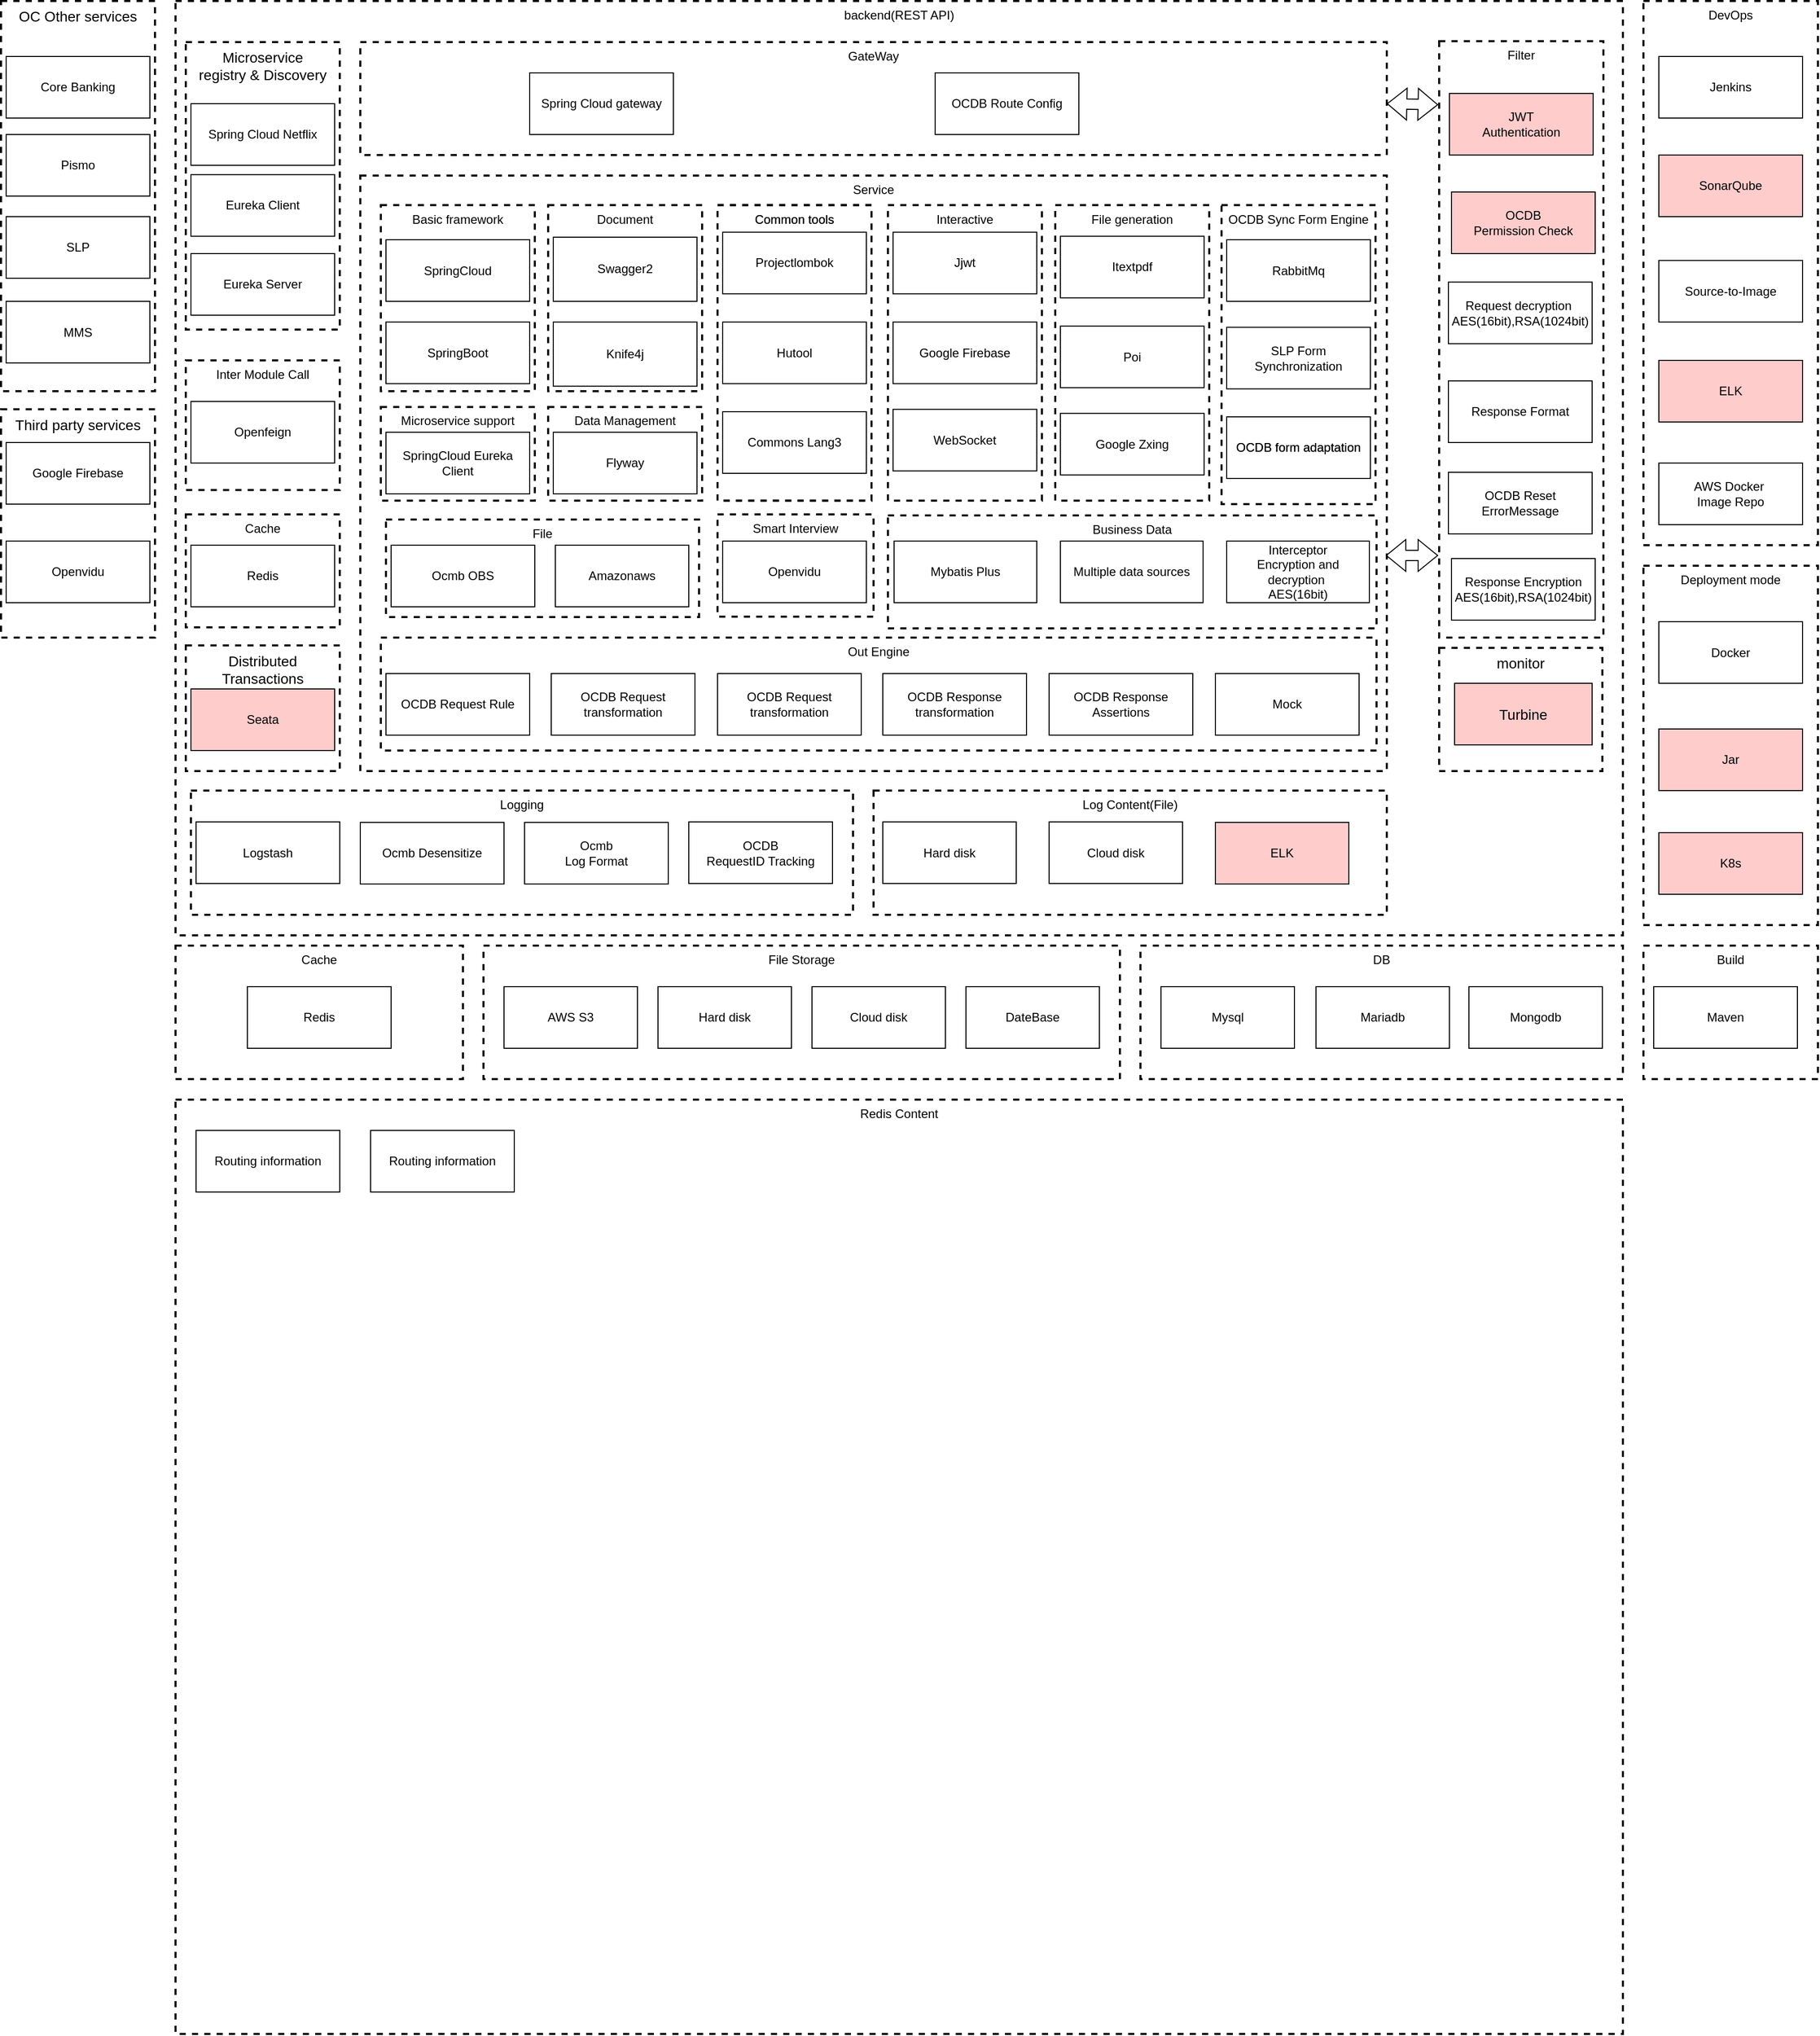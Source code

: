 <mxfile version="20.4.0" type="github"><diagram id="OInQUNuNO3AYRQuPPQoJ" name="第 1 页"><mxGraphModel dx="2062" dy="1122" grid="1" gridSize="10" guides="1" tooltips="1" connect="1" arrows="1" fold="1" page="1" pageScale="1" pageWidth="1100" pageHeight="850" math="0" shadow="0"><root><mxCell id="0"/><mxCell id="1" parent="0"/><mxCell id="1uEvt_R6zlW470bMk80g-106" value="&lt;span style=&quot;font-weight: 400;&quot;&gt;backend(REST API)&lt;/span&gt;" style="rounded=0;whiteSpace=wrap;html=1;dashed=1;strokeWidth=2;fillColor=none;verticalAlign=top;fontStyle=1" parent="1" vertex="1"><mxGeometry x="210" y="20" width="1410" height="910" as="geometry"/></mxCell><mxCell id="1uEvt_R6zlW470bMk80g-233" value="&lt;div&gt;&lt;span style=&quot;font-weight: 400;&quot;&gt;Filter&lt;/span&gt;&lt;/div&gt;" style="rounded=0;whiteSpace=wrap;html=1;dashed=1;strokeWidth=2;fillColor=none;verticalAlign=top;fontStyle=1" parent="1" vertex="1"><mxGeometry x="1441" y="59.12" width="160" height="580.88" as="geometry"/></mxCell><mxCell id="1uEvt_R6zlW470bMk80g-105" value="&lt;div&gt;&lt;span style=&quot;font-size: 14px; font-weight: 400;&quot;&gt;Third party services&lt;/span&gt;&lt;/div&gt;" style="rounded=0;whiteSpace=wrap;html=1;dashed=1;strokeWidth=2;fillColor=none;verticalAlign=top;fontStyle=1" parent="1" vertex="1"><mxGeometry x="40" y="417.68" width="150" height="222.32" as="geometry"/></mxCell><mxCell id="1uEvt_R6zlW470bMk80g-107" value="&lt;span style=&quot;font-weight: 400;&quot;&gt;Service&lt;/span&gt;" style="rounded=0;whiteSpace=wrap;html=1;dashed=1;strokeWidth=2;fillColor=none;verticalAlign=top;fontStyle=1" parent="1" vertex="1"><mxGeometry x="390" y="190" width="1000" height="580" as="geometry"/></mxCell><mxCell id="1uEvt_R6zlW470bMk80g-108" value="&lt;div&gt;&lt;span style=&quot;font-weight: 400;&quot;&gt;File generation&lt;/span&gt;&lt;/div&gt;" style="rounded=0;whiteSpace=wrap;html=1;dashed=1;strokeWidth=2;fillColor=none;verticalAlign=top;fontStyle=1" parent="1" vertex="1"><mxGeometry x="1067" y="218.75" width="150" height="287.87" as="geometry"/></mxCell><mxCell id="1uEvt_R6zlW470bMk80g-109" value="&lt;span style=&quot;font-weight: 400;&quot;&gt;Deployment mode&lt;/span&gt;" style="rounded=0;whiteSpace=wrap;html=1;dashed=1;strokeWidth=2;fillColor=none;verticalAlign=top;fontStyle=1" parent="1" vertex="1"><mxGeometry x="1640" y="570" width="170" height="350" as="geometry"/></mxCell><mxCell id="1uEvt_R6zlW470bMk80g-110" value="&lt;div&gt;&lt;span style=&quot;font-weight: 400;&quot;&gt;Inter&amp;nbsp;Module&amp;nbsp;Call&lt;/span&gt;&lt;/div&gt;" style="rounded=0;whiteSpace=wrap;html=1;dashed=1;strokeWidth=2;fillColor=none;verticalAlign=top;fontStyle=1" parent="1" vertex="1"><mxGeometry x="220" y="370" width="150" height="126.25" as="geometry"/></mxCell><mxCell id="1uEvt_R6zlW470bMk80g-111" value="&lt;div&gt;&lt;span style=&quot;font-weight: 400;&quot;&gt;DevOps&lt;/span&gt;&lt;/div&gt;" style="rounded=0;whiteSpace=wrap;html=1;dashed=1;strokeWidth=2;fillColor=none;verticalAlign=top;fontStyle=1" parent="1" vertex="1"><mxGeometry x="1640" y="20" width="170" height="530" as="geometry"/></mxCell><mxCell id="1uEvt_R6zlW470bMk80g-112" value="&lt;span style=&quot;font-weight: 400;&quot;&gt;OCDB Sync Form&amp;nbsp;Engine&lt;/span&gt;" style="rounded=0;whiteSpace=wrap;html=1;dashed=1;strokeWidth=2;fillColor=none;verticalAlign=top;fontStyle=1" parent="1" vertex="1"><mxGeometry x="1229" y="218.75" width="150" height="291.25" as="geometry"/></mxCell><mxCell id="1uEvt_R6zlW470bMk80g-113" value="&lt;span style=&quot;font-weight: 400;&quot;&gt;Out Engine&lt;/span&gt;" style="rounded=0;whiteSpace=wrap;html=1;dashed=1;strokeWidth=2;fillColor=none;verticalAlign=top;fontStyle=1" parent="1" vertex="1"><mxGeometry x="410" y="640" width="970" height="110" as="geometry"/></mxCell><mxCell id="1uEvt_R6zlW470bMk80g-114" value="&lt;div&gt;&lt;span style=&quot;font-weight: 400;&quot;&gt;GateWay&lt;/span&gt;&lt;/div&gt;" style="rounded=0;whiteSpace=wrap;html=1;dashed=1;strokeWidth=2;fillColor=none;verticalAlign=top;fontStyle=1" parent="1" vertex="1"><mxGeometry x="390" y="60" width="1000" height="110" as="geometry"/></mxCell><mxCell id="1uEvt_R6zlW470bMk80g-115" value="&lt;div&gt;&lt;span style=&quot;font-weight: 400;&quot;&gt;Cache&lt;/span&gt;&lt;/div&gt;" style="rounded=0;whiteSpace=wrap;html=1;dashed=1;strokeWidth=2;fillColor=none;verticalAlign=top;fontStyle=1" parent="1" vertex="1"><mxGeometry x="210" y="940" width="280" height="130" as="geometry"/></mxCell><mxCell id="1uEvt_R6zlW470bMk80g-116" value="&lt;div&gt;&lt;span style=&quot;font-weight: 400;&quot;&gt;DB&lt;/span&gt;&lt;/div&gt;" style="rounded=0;whiteSpace=wrap;html=1;dashed=1;strokeWidth=2;fillColor=none;verticalAlign=top;fontStyle=1" parent="1" vertex="1"><mxGeometry x="1150" y="940" width="470" height="130" as="geometry"/></mxCell><mxCell id="1uEvt_R6zlW470bMk80g-117" value="&lt;span style=&quot;font-weight: 400;&quot;&gt;File Storage&lt;/span&gt;" style="rounded=0;whiteSpace=wrap;html=1;dashed=1;strokeWidth=2;fillColor=none;verticalAlign=top;fontStyle=1" parent="1" vertex="1"><mxGeometry x="510" y="940" width="620" height="130" as="geometry"/></mxCell><mxCell id="1uEvt_R6zlW470bMk80g-118" value="&lt;div&gt;&lt;span style=&quot;font-weight: 400;&quot;&gt;Logging&lt;/span&gt;&lt;/div&gt;" style="rounded=0;whiteSpace=wrap;html=1;dashed=1;strokeWidth=2;fillColor=none;verticalAlign=top;fontStyle=1" parent="1" vertex="1"><mxGeometry x="225" y="789" width="645" height="121" as="geometry"/></mxCell><mxCell id="1uEvt_R6zlW470bMk80g-119" value="&lt;span style=&quot;font-size: 14px; font-weight: 400;&quot;&gt;Microservice &lt;br&gt;registry &amp;amp; Discovery&lt;/span&gt;" style="rounded=0;whiteSpace=wrap;html=1;dashed=1;strokeWidth=2;fillColor=none;verticalAlign=top;fontStyle=1" parent="1" vertex="1"><mxGeometry x="220" y="60" width="150" height="280" as="geometry"/></mxCell><mxCell id="1uEvt_R6zlW470bMk80g-123" value="Redis" style="rounded=0;whiteSpace=wrap;html=1;fontColor=#000000;fillColor=none;" parent="1" vertex="1"><mxGeometry x="280" y="980" width="140" height="60" as="geometry"/></mxCell><mxCell id="1uEvt_R6zlW470bMk80g-125" value="&lt;div&gt;&lt;span style=&quot;font-weight: 400;&quot;&gt;File&lt;/span&gt;&lt;/div&gt;" style="rounded=0;whiteSpace=wrap;html=1;dashed=1;strokeWidth=2;fillColor=none;verticalAlign=top;fontStyle=1" parent="1" vertex="1"><mxGeometry x="415" y="525" width="305" height="95" as="geometry"/></mxCell><mxCell id="1uEvt_R6zlW470bMk80g-126" value="Ocmb OBS" style="rounded=0;whiteSpace=wrap;html=1;fontColor=#000000;fillColor=none;" parent="1" vertex="1"><mxGeometry x="420" y="550" width="140" height="60" as="geometry"/></mxCell><mxCell id="1uEvt_R6zlW470bMk80g-127" value="&lt;span style=&quot;font-weight: 400;&quot;&gt;Cache&lt;/span&gt;" style="rounded=0;whiteSpace=wrap;html=1;dashed=1;strokeWidth=2;fillColor=none;verticalAlign=top;fontStyle=1" parent="1" vertex="1"><mxGeometry x="220" y="520" width="150" height="110" as="geometry"/></mxCell><mxCell id="1uEvt_R6zlW470bMk80g-128" value="&lt;span style=&quot;font-weight: 400;&quot;&gt;Business Data&lt;/span&gt;" style="rounded=0;whiteSpace=wrap;html=1;dashed=1;strokeWidth=2;fillColor=none;verticalAlign=top;fontStyle=1" parent="1" vertex="1"><mxGeometry x="904" y="521" width="476" height="110" as="geometry"/></mxCell><mxCell id="1uEvt_R6zlW470bMk80g-129" value="&lt;span style=&quot;font-weight: 400;&quot;&gt;Log&amp;nbsp;Content(File)&lt;/span&gt;" style="rounded=0;whiteSpace=wrap;html=1;dashed=1;strokeWidth=2;fillColor=none;verticalAlign=top;fontStyle=1" parent="1" vertex="1"><mxGeometry x="890" y="789" width="500" height="121" as="geometry"/></mxCell><mxCell id="1uEvt_R6zlW470bMk80g-130" value="Hard disk" style="rounded=0;whiteSpace=wrap;html=1;fontColor=#000000;fillColor=none;" parent="1" vertex="1"><mxGeometry x="899" y="819.5" width="130" height="60" as="geometry"/></mxCell><mxCell id="1uEvt_R6zlW470bMk80g-134" value="Redis" style="rounded=0;whiteSpace=wrap;html=1;fontColor=#000000;fillColor=none;" parent="1" vertex="1"><mxGeometry x="225" y="550" width="140" height="60" as="geometry"/></mxCell><mxCell id="1uEvt_R6zlW470bMk80g-136" value="RabbitMq" style="rounded=0;whiteSpace=wrap;html=1;fontColor=#000000;fillColor=none;" parent="1" vertex="1"><mxGeometry x="1234" y="252.5" width="140" height="60" as="geometry"/></mxCell><mxCell id="1uEvt_R6zlW470bMk80g-137" value="Itextpdf" style="rounded=0;whiteSpace=wrap;html=1;fontColor=#000000;fillColor=none;" parent="1" vertex="1"><mxGeometry x="1072" y="249.12" width="140" height="60" as="geometry"/></mxCell><mxCell id="1uEvt_R6zlW470bMk80g-138" value="Poi" style="rounded=0;whiteSpace=wrap;html=1;fontColor=#000000;fillColor=none;" parent="1" vertex="1"><mxGeometry x="1072" y="336.62" width="140" height="60" as="geometry"/></mxCell><mxCell id="1uEvt_R6zlW470bMk80g-139" value="Amazonaws" style="rounded=0;whiteSpace=wrap;html=1;fontColor=#000000;fillColor=none;" parent="1" vertex="1"><mxGeometry x="580" y="550" width="130" height="60" as="geometry"/></mxCell><mxCell id="1uEvt_R6zlW470bMk80g-140" value="Spring Cloud&amp;nbsp;gateway" style="rounded=0;whiteSpace=wrap;html=1;fontColor=#000000;fillColor=none;" parent="1" vertex="1"><mxGeometry x="555" y="90" width="140" height="60" as="geometry"/></mxCell><mxCell id="1uEvt_R6zlW470bMk80g-141" value="Eureka Client" style="rounded=0;whiteSpace=wrap;html=1;fontColor=#000000;fillColor=none;" parent="1" vertex="1"><mxGeometry x="225" y="189.12" width="140" height="60" as="geometry"/></mxCell><mxCell id="1uEvt_R6zlW470bMk80g-142" value="Spring Cloud&amp;nbsp;Netflix" style="rounded=0;whiteSpace=wrap;html=1;fontColor=#000000;fillColor=none;" parent="1" vertex="1"><mxGeometry x="225" y="120" width="140" height="60" as="geometry"/></mxCell><mxCell id="1uEvt_R6zlW470bMk80g-143" value="Eureka Server" style="rounded=0;whiteSpace=wrap;html=1;fontColor=#000000;fillColor=none;" parent="1" vertex="1"><mxGeometry x="225" y="266" width="140" height="60" as="geometry"/></mxCell><mxCell id="1uEvt_R6zlW470bMk80g-144" value="&lt;div&gt;&lt;span style=&quot;font-size: 14px; font-weight: 400;&quot;&gt;OC Other services&lt;/span&gt;&lt;/div&gt;" style="rounded=0;whiteSpace=wrap;html=1;dashed=1;strokeWidth=2;fillColor=none;verticalAlign=top;fontStyle=1" parent="1" vertex="1"><mxGeometry x="40" y="20" width="150" height="380" as="geometry"/></mxCell><mxCell id="1uEvt_R6zlW470bMk80g-145" value="Core Banking" style="rounded=0;whiteSpace=wrap;html=1;fontColor=#000000;fillColor=none;" parent="1" vertex="1"><mxGeometry x="45" y="74" width="140" height="60" as="geometry"/></mxCell><mxCell id="1uEvt_R6zlW470bMk80g-146" value="Pismo" style="rounded=0;whiteSpace=wrap;html=1;fontColor=#000000;fillColor=none;" parent="1" vertex="1"><mxGeometry x="45" y="150" width="140" height="60" as="geometry"/></mxCell><mxCell id="1uEvt_R6zlW470bMk80g-147" value="SLP" style="rounded=0;whiteSpace=wrap;html=1;fontColor=#000000;fillColor=none;" parent="1" vertex="1"><mxGeometry x="45" y="230" width="140" height="60" as="geometry"/></mxCell><mxCell id="1uEvt_R6zlW470bMk80g-148" value="MMS" style="rounded=0;whiteSpace=wrap;html=1;fontColor=#000000;fillColor=none;" parent="1" vertex="1"><mxGeometry x="45" y="312.5" width="140" height="60" as="geometry"/></mxCell><mxCell id="1uEvt_R6zlW470bMk80g-149" value="Openvidu" style="rounded=0;whiteSpace=wrap;html=1;fontColor=#000000;fillColor=none;" parent="1" vertex="1"><mxGeometry x="45" y="546" width="140" height="60" as="geometry"/></mxCell><mxCell id="1uEvt_R6zlW470bMk80g-151" value="OCDB&amp;nbsp;Route&amp;nbsp;Config" style="rounded=0;whiteSpace=wrap;html=1;fontColor=#000000;fillColor=none;" parent="1" vertex="1"><mxGeometry x="950" y="90" width="140" height="60" as="geometry"/></mxCell><mxCell id="1uEvt_R6zlW470bMk80g-161" value="&lt;div&gt;Interceptor&lt;/div&gt;&lt;div&gt;Encryption and decryption&amp;nbsp;&lt;/div&gt;&lt;div&gt;&lt;span style=&quot;background-color: initial;&quot;&gt;AES(16bit)&lt;/span&gt;&lt;/div&gt;" style="rounded=0;whiteSpace=wrap;html=1;fontColor=#000000;fillColor=none;" parent="1" vertex="1"><mxGeometry x="1234" y="546" width="139" height="60" as="geometry"/></mxCell><mxCell id="1uEvt_R6zlW470bMk80g-167" value="&lt;span style=&quot;font-weight: 400;&quot;&gt;Build&lt;/span&gt;" style="rounded=0;whiteSpace=wrap;html=1;dashed=1;strokeWidth=2;fillColor=none;verticalAlign=top;fontStyle=1" parent="1" vertex="1"><mxGeometry x="1640" y="940" width="170" height="130" as="geometry"/></mxCell><mxCell id="1uEvt_R6zlW470bMk80g-169" value="&lt;div&gt;SLP Form Synchronization&lt;/div&gt;" style="rounded=0;whiteSpace=wrap;html=1;fontColor=#000000;fillColor=none;" parent="1" vertex="1"><mxGeometry x="1234" y="337.75" width="140" height="60" as="geometry"/></mxCell><mxCell id="1uEvt_R6zlW470bMk80g-170" value="&lt;span style=&quot;font-weight: 400;&quot;&gt;Document&lt;/span&gt;" style="rounded=0;whiteSpace=wrap;html=1;dashed=1;strokeWidth=2;fillColor=none;verticalAlign=top;fontStyle=1" parent="1" vertex="1"><mxGeometry x="573" y="218.73" width="150" height="181.27" as="geometry"/></mxCell><mxCell id="1uEvt_R6zlW470bMk80g-171" value="&lt;span style=&quot;font-weight: normal;&quot;&gt;Basic framework&lt;/span&gt;" style="rounded=0;whiteSpace=wrap;html=1;dashed=1;strokeWidth=2;fillColor=none;verticalAlign=top;fontStyle=1" parent="1" vertex="1"><mxGeometry x="410" y="218.73" width="150" height="181.27" as="geometry"/></mxCell><mxCell id="1uEvt_R6zlW470bMk80g-172" value="&lt;span style=&quot;font-weight: 400;&quot;&gt;Interactive&lt;/span&gt;" style="rounded=0;whiteSpace=wrap;html=1;dashed=1;strokeWidth=2;fillColor=none;verticalAlign=top;fontStyle=1" parent="1" vertex="1"><mxGeometry x="904" y="218.75" width="150" height="287.87" as="geometry"/></mxCell><mxCell id="1uEvt_R6zlW470bMk80g-173" value="Jjwt" style="rounded=0;whiteSpace=wrap;html=1;fontColor=#000000;fillColor=none;" parent="1" vertex="1"><mxGeometry x="909" y="245.18" width="140" height="60" as="geometry"/></mxCell><mxCell id="1uEvt_R6zlW470bMk80g-174" value="Google Firebase" style="rounded=0;whiteSpace=wrap;html=1;fontColor=#000000;fillColor=none;" parent="1" vertex="1"><mxGeometry x="909" y="332.68" width="140" height="60" as="geometry"/></mxCell><mxCell id="1uEvt_R6zlW470bMk80g-175" value="&lt;span style=&quot;font-weight: 400;&quot;&gt;Common tools&lt;/span&gt;" style="rounded=0;whiteSpace=wrap;html=1;dashed=1;strokeWidth=2;fillColor=none;verticalAlign=top;fontStyle=1" parent="1" vertex="1"><mxGeometry x="738" y="218.74" width="150" height="287.87" as="geometry"/></mxCell><mxCell id="1uEvt_R6zlW470bMk80g-177" value="&lt;span style=&quot;font-weight: 400;&quot;&gt;Common tools&lt;/span&gt;" style="rounded=0;whiteSpace=wrap;html=1;dashed=1;strokeWidth=2;fillColor=none;verticalAlign=top;fontStyle=1" parent="1" vertex="1"><mxGeometry x="738" y="218.74" width="150" height="287.87" as="geometry"/></mxCell><mxCell id="1uEvt_R6zlW470bMk80g-178" value="Hutool" style="rounded=0;whiteSpace=wrap;html=1;fontColor=#000000;fillColor=none;" parent="1" vertex="1"><mxGeometry x="743" y="332.67" width="140" height="60" as="geometry"/></mxCell><mxCell id="1uEvt_R6zlW470bMk80g-179" value="Projectlombok" style="rounded=0;whiteSpace=wrap;html=1;fontColor=#000000;fillColor=none;" parent="1" vertex="1"><mxGeometry x="743" y="245.17" width="140" height="60" as="geometry"/></mxCell><mxCell id="1uEvt_R6zlW470bMk80g-180" value="SpringBoot" style="rounded=0;whiteSpace=wrap;html=1;fontColor=#000000;fillColor=none;" parent="1" vertex="1"><mxGeometry x="415" y="332.67" width="140" height="60" as="geometry"/></mxCell><mxCell id="1uEvt_R6zlW470bMk80g-181" value="Swagger2" style="rounded=0;whiteSpace=wrap;html=1;fontColor=#000000;fillColor=none;" parent="1" vertex="1"><mxGeometry x="578" y="250" width="140" height="62.5" as="geometry"/></mxCell><mxCell id="1uEvt_R6zlW470bMk80g-182" value="SpringCloud" style="rounded=0;whiteSpace=wrap;html=1;fontColor=#000000;fillColor=none;" parent="1" vertex="1"><mxGeometry x="415" y="252.5" width="140" height="60" as="geometry"/></mxCell><mxCell id="1uEvt_R6zlW470bMk80g-183" value="Knife4j" style="rounded=0;whiteSpace=wrap;html=1;fontColor=#000000;fillColor=none;" parent="1" vertex="1"><mxGeometry x="578" y="332.68" width="140" height="62.5" as="geometry"/></mxCell><mxCell id="1uEvt_R6zlW470bMk80g-185" value="Openfeign" style="rounded=0;whiteSpace=wrap;html=1;fontColor=#000000;fillColor=none;" parent="1" vertex="1"><mxGeometry x="225" y="410" width="140" height="60" as="geometry"/></mxCell><mxCell id="1uEvt_R6zlW470bMk80g-186" value="Google Zxing" style="rounded=0;whiteSpace=wrap;html=1;fontColor=#000000;fillColor=none;" parent="1" vertex="1"><mxGeometry x="1072" y="421.62" width="140" height="60" as="geometry"/></mxCell><mxCell id="1uEvt_R6zlW470bMk80g-187" value="&lt;div&gt;OCDB form adaptation&lt;/div&gt;" style="rounded=0;whiteSpace=wrap;html=1;fontColor=#000000;fillColor=none;" parent="1" vertex="1"><mxGeometry x="1234" y="425" width="140" height="60" as="geometry"/></mxCell><mxCell id="1uEvt_R6zlW470bMk80g-188" value="WebSocket" style="rounded=0;whiteSpace=wrap;html=1;fontColor=#000000;fillColor=none;" parent="1" vertex="1"><mxGeometry x="909" y="417.68" width="140" height="60" as="geometry"/></mxCell><mxCell id="1uEvt_R6zlW470bMk80g-189" value="Commons Lang3" style="rounded=0;whiteSpace=wrap;html=1;fontColor=#000000;fillColor=none;" parent="1" vertex="1"><mxGeometry x="743" y="420" width="140" height="60" as="geometry"/></mxCell><mxCell id="1uEvt_R6zlW470bMk80g-190" value="&lt;span style=&quot;font-weight: 400;&quot;&gt;Microservice support&lt;/span&gt;" style="rounded=0;whiteSpace=wrap;html=1;dashed=1;strokeWidth=2;fillColor=none;verticalAlign=top;fontStyle=1" parent="1" vertex="1"><mxGeometry x="410" y="415.34" width="150" height="91.27" as="geometry"/></mxCell><mxCell id="1uEvt_R6zlW470bMk80g-191" value="SpringCloud Eureka Client" style="rounded=0;whiteSpace=wrap;html=1;fontColor=#000000;fillColor=none;" parent="1" vertex="1"><mxGeometry x="415" y="440" width="140" height="60" as="geometry"/></mxCell><mxCell id="1uEvt_R6zlW470bMk80g-192" value="&lt;div&gt;&lt;span style=&quot;font-weight: 400;&quot;&gt;Data&amp;nbsp;Management&lt;/span&gt;&lt;/div&gt;" style="rounded=0;whiteSpace=wrap;html=1;dashed=1;strokeWidth=2;fillColor=none;verticalAlign=top;fontStyle=1" parent="1" vertex="1"><mxGeometry x="573" y="415.34" width="150" height="91.27" as="geometry"/></mxCell><mxCell id="1uEvt_R6zlW470bMk80g-193" value="Flyway" style="rounded=0;whiteSpace=wrap;html=1;fontColor=#000000;fillColor=none;" parent="1" vertex="1"><mxGeometry x="578" y="440" width="140" height="60" as="geometry"/></mxCell><mxCell id="1uEvt_R6zlW470bMk80g-195" value="&lt;span style=&quot;font-weight: 400;&quot;&gt;Smart Interview&lt;/span&gt;" style="rounded=0;whiteSpace=wrap;html=1;dashed=1;strokeWidth=2;fillColor=none;verticalAlign=top;fontStyle=1" parent="1" vertex="1"><mxGeometry x="738" y="520" width="152" height="99.64" as="geometry"/></mxCell><mxCell id="1uEvt_R6zlW470bMk80g-197" value="Google Firebase" style="rounded=0;whiteSpace=wrap;html=1;fontColor=#000000;fillColor=none;" parent="1" vertex="1"><mxGeometry x="45" y="450" width="140" height="60" as="geometry"/></mxCell><mxCell id="1uEvt_R6zlW470bMk80g-198" value="&lt;div&gt;&lt;span style=&quot;font-size: 14px; font-weight: 400;&quot;&gt;Distributed Transactions&lt;/span&gt;&lt;/div&gt;" style="rounded=0;whiteSpace=wrap;html=1;dashed=1;strokeWidth=2;fillColor=none;verticalAlign=top;fontStyle=1" parent="1" vertex="1"><mxGeometry x="220" y="647.68" width="150" height="122.32" as="geometry"/></mxCell><mxCell id="1uEvt_R6zlW470bMk80g-199" value="&lt;span style=&quot;font-size: 14px; font-weight: 400;&quot;&gt;monitor&lt;/span&gt;" style="rounded=0;whiteSpace=wrap;html=1;dashed=1;strokeWidth=2;fillColor=none;verticalAlign=top;fontStyle=1" parent="1" vertex="1"><mxGeometry x="1441" y="650" width="159" height="120" as="geometry"/></mxCell><mxCell id="1uEvt_R6zlW470bMk80g-205" value="Openvidu" style="rounded=0;whiteSpace=wrap;html=1;fontColor=#000000;fillColor=none;" parent="1" vertex="1"><mxGeometry x="743" y="546" width="140" height="60" as="geometry"/></mxCell><mxCell id="1uEvt_R6zlW470bMk80g-208" value="OCDB&amp;nbsp;Reset ErrorMessage" style="rounded=0;whiteSpace=wrap;html=1;fontColor=#000000;fillColor=none;" parent="1" vertex="1"><mxGeometry x="1450" y="479" width="140" height="60" as="geometry"/></mxCell><mxCell id="1uEvt_R6zlW470bMk80g-210" value="&lt;span style=&quot;font-size: 14px;&quot;&gt;Turbine&lt;/span&gt;" style="rounded=0;whiteSpace=wrap;html=1;fontColor=#000000;fillColor=#FFCCCC;" parent="1" vertex="1"><mxGeometry x="1456" y="684.51" width="134" height="60" as="geometry"/></mxCell><mxCell id="1uEvt_R6zlW470bMk80g-211" value="Seata" style="rounded=0;whiteSpace=wrap;html=1;fontColor=#000000;fillColor=#FFCCCC;" parent="1" vertex="1"><mxGeometry x="225" y="690" width="140" height="60" as="geometry"/></mxCell><mxCell id="1uEvt_R6zlW470bMk80g-212" value="&lt;div&gt;OCDB form adaptation&lt;/div&gt;" style="rounded=0;whiteSpace=wrap;html=1;fontColor=#000000;fillColor=none;" parent="1" vertex="1"><mxGeometry x="1234" y="425" width="140" height="60" as="geometry"/></mxCell><mxCell id="1uEvt_R6zlW470bMk80g-213" value="Mock" style="rounded=0;whiteSpace=wrap;html=1;fontColor=#000000;fillColor=none;" parent="1" vertex="1"><mxGeometry x="1223" y="675" width="140" height="60" as="geometry"/></mxCell><mxCell id="1uEvt_R6zlW470bMk80g-214" value="OCDB Response Assertions" style="rounded=0;whiteSpace=wrap;html=1;fontColor=#000000;fillColor=none;" parent="1" vertex="1"><mxGeometry x="1061" y="675" width="140" height="60" as="geometry"/></mxCell><mxCell id="1uEvt_R6zlW470bMk80g-215" value="OCDB Response transformation" style="rounded=0;whiteSpace=wrap;html=1;fontColor=#000000;fillColor=none;" parent="1" vertex="1"><mxGeometry x="899" y="675" width="140" height="60" as="geometry"/></mxCell><mxCell id="1uEvt_R6zlW470bMk80g-219" value="OCDB Request transformation" style="rounded=0;whiteSpace=wrap;html=1;fontColor=#000000;fillColor=none;" parent="1" vertex="1"><mxGeometry x="576" y="675" width="140" height="60" as="geometry"/></mxCell><mxCell id="1uEvt_R6zlW470bMk80g-220" value="OCDB Request Rule" style="rounded=0;whiteSpace=wrap;html=1;fontColor=#000000;fillColor=none;" parent="1" vertex="1"><mxGeometry x="415" y="675" width="140" height="60" as="geometry"/></mxCell><mxCell id="1uEvt_R6zlW470bMk80g-217" value="OCDB Request transformation" style="rounded=0;whiteSpace=wrap;html=1;fontColor=#000000;fillColor=none;" parent="1" vertex="1"><mxGeometry x="738" y="675" width="140" height="60" as="geometry"/></mxCell><mxCell id="1uEvt_R6zlW470bMk80g-225" value="Multiple data sources" style="rounded=0;whiteSpace=wrap;html=1;fontColor=#000000;fillColor=none;" parent="1" vertex="1"><mxGeometry x="1072" y="546" width="139" height="60" as="geometry"/></mxCell><mxCell id="1uEvt_R6zlW470bMk80g-227" value="Mybatis Plus" style="rounded=0;whiteSpace=wrap;html=1;fontColor=#000000;fillColor=none;" parent="1" vertex="1"><mxGeometry x="910" y="546" width="139" height="60" as="geometry"/></mxCell><mxCell id="1uEvt_R6zlW470bMk80g-229" value="&lt;div&gt;&lt;span style=&quot;background-color: initial;&quot;&gt;Request decryption&amp;nbsp;&lt;/span&gt;&lt;br&gt;&lt;/div&gt;&lt;div&gt;&lt;span style=&quot;background-color: initial;&quot;&gt;AES(16bit),RSA(1024bit)&lt;/span&gt;&lt;/div&gt;" style="rounded=0;whiteSpace=wrap;html=1;fontColor=#000000;fillColor=none;" parent="1" vertex="1"><mxGeometry x="1450" y="293.75" width="140" height="60" as="geometry"/></mxCell><mxCell id="1uEvt_R6zlW470bMk80g-232" value="&lt;div&gt;&lt;span style=&quot;background-color: initial;&quot;&gt;Response Encryption&lt;/span&gt;&lt;br&gt;&lt;/div&gt;&lt;div&gt;&lt;span style=&quot;background-color: initial;&quot;&gt;AES(16bit),RSA(1024bit)&lt;/span&gt;&lt;/div&gt;" style="rounded=0;whiteSpace=wrap;html=1;fontColor=#000000;fillColor=none;" parent="1" vertex="1"><mxGeometry x="1453" y="563" width="140" height="60" as="geometry"/></mxCell><mxCell id="1uEvt_R6zlW470bMk80g-234" value="JWT&lt;br&gt;Authentication" style="rounded=0;whiteSpace=wrap;html=1;fontColor=#000000;fillColor=#FFCCCC;" parent="1" vertex="1"><mxGeometry x="1451" y="110" width="140" height="60" as="geometry"/></mxCell><mxCell id="1uEvt_R6zlW470bMk80g-235" value="OCDB&lt;br&gt;Permission Check" style="rounded=0;whiteSpace=wrap;html=1;fontColor=#000000;fillColor=#FFCCCC;" parent="1" vertex="1"><mxGeometry x="1453" y="206" width="140" height="60" as="geometry"/></mxCell><mxCell id="1uEvt_R6zlW470bMk80g-236" value="" style="shape=flexArrow;endArrow=classic;startArrow=classic;html=1;rounded=0;fontColor=#000000;" parent="1" edge="1"><mxGeometry width="100" height="100" relative="1" as="geometry"><mxPoint x="1390" y="120" as="sourcePoint"/><mxPoint x="1440" y="121" as="targetPoint"/></mxGeometry></mxCell><mxCell id="1uEvt_R6zlW470bMk80g-237" value="" style="shape=flexArrow;endArrow=classic;startArrow=classic;html=1;rounded=0;fontColor=#000000;" parent="1" edge="1"><mxGeometry width="100" height="100" relative="1" as="geometry"><mxPoint x="1389" y="560" as="sourcePoint"/><mxPoint x="1440" y="560" as="targetPoint"/></mxGeometry></mxCell><mxCell id="1uEvt_R6zlW470bMk80g-238" value="Logstash" style="rounded=0;whiteSpace=wrap;html=1;fontColor=#000000;fillColor=none;" parent="1" vertex="1"><mxGeometry x="230" y="819.5" width="140" height="60" as="geometry"/></mxCell><mxCell id="1uEvt_R6zlW470bMk80g-239" value="Ocmb Desensitize" style="rounded=0;whiteSpace=wrap;html=1;fontColor=#000000;fillColor=none;" parent="1" vertex="1"><mxGeometry x="390" y="820" width="140" height="60" as="geometry"/></mxCell><mxCell id="1uEvt_R6zlW470bMk80g-240" value="Ocmb&lt;br&gt;Log Format" style="rounded=0;whiteSpace=wrap;html=1;fontColor=#000000;fillColor=none;" parent="1" vertex="1"><mxGeometry x="550" y="820" width="140" height="60" as="geometry"/></mxCell><mxCell id="1uEvt_R6zlW470bMk80g-241" value="OCDB&lt;br&gt;RequestID Tracking" style="rounded=0;whiteSpace=wrap;html=1;fontColor=#000000;fillColor=none;" parent="1" vertex="1"><mxGeometry x="710" y="819.5" width="140" height="60" as="geometry"/></mxCell><mxCell id="1uEvt_R6zlW470bMk80g-242" value="&lt;div&gt;Cloud disk&lt;/div&gt;" style="rounded=0;whiteSpace=wrap;html=1;fontColor=#000000;fillColor=none;" parent="1" vertex="1"><mxGeometry x="1061" y="819.5" width="130" height="60" as="geometry"/></mxCell><mxCell id="1uEvt_R6zlW470bMk80g-243" value="&lt;div&gt;ELK&lt;/div&gt;" style="rounded=0;whiteSpace=wrap;html=1;fontColor=#000000;fillColor=#FFCCCC;" parent="1" vertex="1"><mxGeometry x="1223" y="820" width="130" height="60" as="geometry"/></mxCell><mxCell id="1uEvt_R6zlW470bMk80g-245" value="Jenkins" style="rounded=0;whiteSpace=wrap;html=1;fontColor=#000000;fillColor=none;" parent="1" vertex="1"><mxGeometry x="1655" y="74" width="140" height="60" as="geometry"/></mxCell><mxCell id="1uEvt_R6zlW470bMk80g-246" value="SonarQube" style="rounded=0;whiteSpace=wrap;html=1;fontColor=#000000;fillColor=#FFCCCC;" parent="1" vertex="1"><mxGeometry x="1655" y="170.0" width="140" height="60" as="geometry"/></mxCell><mxCell id="1uEvt_R6zlW470bMk80g-247" value="Source-to-Image" style="rounded=0;whiteSpace=wrap;html=1;fontColor=#000000;fillColor=none;" parent="1" vertex="1"><mxGeometry x="1655" y="272.67" width="140" height="60" as="geometry"/></mxCell><mxCell id="1uEvt_R6zlW470bMk80g-250" value="ELK" style="rounded=0;whiteSpace=wrap;html=1;fontColor=#000000;fillColor=#FFCCCC;" parent="1" vertex="1"><mxGeometry x="1655" y="370" width="140" height="60" as="geometry"/></mxCell><mxCell id="1uEvt_R6zlW470bMk80g-251" value="AWS Docker&amp;nbsp;&lt;br&gt;Image&amp;nbsp;Repo" style="rounded=0;whiteSpace=wrap;html=1;fontColor=#000000;fillColor=none;" parent="1" vertex="1"><mxGeometry x="1655" y="470" width="140" height="60" as="geometry"/></mxCell><mxCell id="1uEvt_R6zlW470bMk80g-252" value="Docker" style="rounded=0;whiteSpace=wrap;html=1;fontColor=#000000;fillColor=none;" parent="1" vertex="1"><mxGeometry x="1655" y="624.51" width="140" height="60" as="geometry"/></mxCell><mxCell id="1uEvt_R6zlW470bMk80g-253" value="Jar" style="rounded=0;whiteSpace=wrap;html=1;fontColor=#000000;fillColor=#FFCCCC;" parent="1" vertex="1"><mxGeometry x="1655" y="729" width="140" height="60" as="geometry"/></mxCell><mxCell id="1uEvt_R6zlW470bMk80g-255" value="K8s" style="rounded=0;whiteSpace=wrap;html=1;fontColor=#000000;fillColor=#FFCCCC;" parent="1" vertex="1"><mxGeometry x="1655" y="830" width="140" height="60" as="geometry"/></mxCell><mxCell id="1uEvt_R6zlW470bMk80g-256" value="Maven" style="rounded=0;whiteSpace=wrap;html=1;fontColor=#000000;fillColor=none;" parent="1" vertex="1"><mxGeometry x="1650" y="980" width="140" height="60" as="geometry"/></mxCell><mxCell id="1uEvt_R6zlW470bMk80g-257" value="Response Format" style="rounded=0;whiteSpace=wrap;html=1;fontColor=#000000;fillColor=none;" parent="1" vertex="1"><mxGeometry x="1450" y="390.0" width="140" height="60" as="geometry"/></mxCell><mxCell id="1uEvt_R6zlW470bMk80g-259" value="&lt;div&gt;Cloud disk&lt;/div&gt;" style="rounded=0;whiteSpace=wrap;html=1;fontColor=#000000;fillColor=none;" parent="1" vertex="1"><mxGeometry x="830" y="980" width="130" height="60" as="geometry"/></mxCell><mxCell id="1uEvt_R6zlW470bMk80g-260" value="Hard disk" style="rounded=0;whiteSpace=wrap;html=1;fontColor=#000000;fillColor=none;" parent="1" vertex="1"><mxGeometry x="680" y="980" width="130" height="60" as="geometry"/></mxCell><mxCell id="1uEvt_R6zlW470bMk80g-261" value="AWS S3" style="rounded=0;whiteSpace=wrap;html=1;fontColor=#000000;fillColor=none;" parent="1" vertex="1"><mxGeometry x="530" y="980" width="130" height="60" as="geometry"/></mxCell><mxCell id="1uEvt_R6zlW470bMk80g-262" value="DateBase" style="rounded=0;whiteSpace=wrap;html=1;fontColor=#000000;fillColor=none;" parent="1" vertex="1"><mxGeometry x="980" y="980" width="130" height="60" as="geometry"/></mxCell><mxCell id="1uEvt_R6zlW470bMk80g-263" value="Mysql" style="rounded=0;whiteSpace=wrap;html=1;fontColor=#000000;fillColor=none;" parent="1" vertex="1"><mxGeometry x="1170" y="980" width="130" height="60" as="geometry"/></mxCell><mxCell id="1uEvt_R6zlW470bMk80g-264" value="Mariadb" style="rounded=0;whiteSpace=wrap;html=1;fontColor=#000000;fillColor=none;" parent="1" vertex="1"><mxGeometry x="1321" y="980" width="130" height="60" as="geometry"/></mxCell><mxCell id="1uEvt_R6zlW470bMk80g-265" value="Mongodb" style="rounded=0;whiteSpace=wrap;html=1;fontColor=#000000;fillColor=none;" parent="1" vertex="1"><mxGeometry x="1470" y="980" width="130" height="60" as="geometry"/></mxCell><mxCell id="uVVe6Fx2w5aPzLkoE2WO-1" value="&lt;span style=&quot;font-weight: 400;&quot;&gt;Redis Content&lt;/span&gt;" style="rounded=0;whiteSpace=wrap;html=1;dashed=1;strokeWidth=2;fillColor=none;verticalAlign=top;fontStyle=1" parent="1" vertex="1"><mxGeometry x="210" y="1090" width="1410" height="910" as="geometry"/></mxCell><mxCell id="uVVe6Fx2w5aPzLkoE2WO-3" value="&lt;div&gt;Routing information&lt;/div&gt;" style="rounded=0;whiteSpace=wrap;html=1;fontColor=#000000;fillColor=none;" parent="1" vertex="1"><mxGeometry x="230" y="1120" width="140" height="60" as="geometry"/></mxCell><mxCell id="uVVe6Fx2w5aPzLkoE2WO-4" value="&lt;div&gt;Routing information&lt;/div&gt;" style="rounded=0;whiteSpace=wrap;html=1;fontColor=#000000;fillColor=none;" parent="1" vertex="1"><mxGeometry x="400" y="1120" width="140" height="60" as="geometry"/></mxCell></root></mxGraphModel></diagram></mxfile>